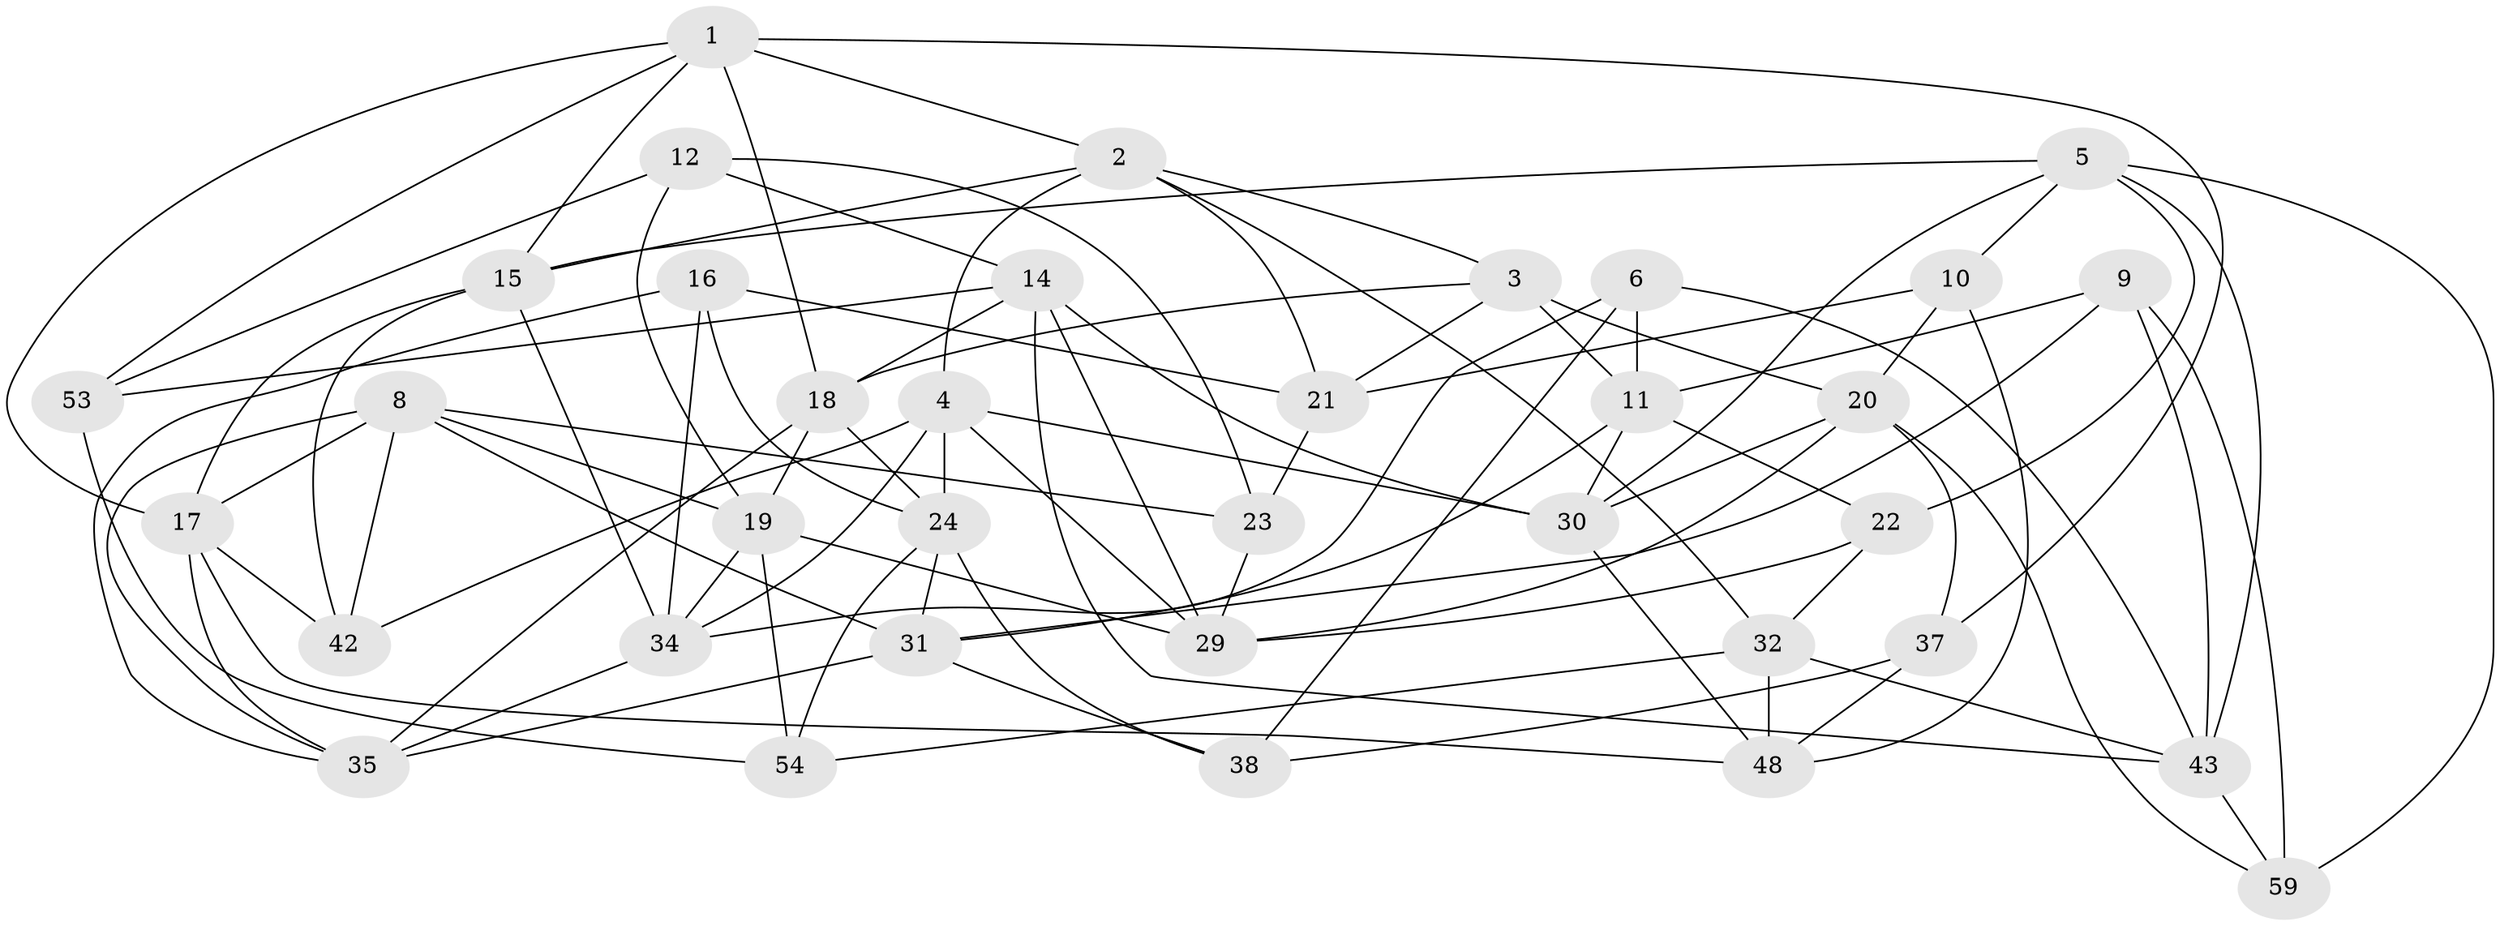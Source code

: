 // original degree distribution, {4: 1.0}
// Generated by graph-tools (version 1.1) at 2025/42/03/06/25 10:42:21]
// undirected, 36 vertices, 93 edges
graph export_dot {
graph [start="1"]
  node [color=gray90,style=filled];
  1 [super="+41"];
  2 [super="+26"];
  3 [super="+13"];
  4 [super="+33"];
  5 [super="+7"];
  6;
  8 [super="+51"];
  9;
  10;
  11 [super="+27"];
  12;
  14 [super="+28"];
  15 [super="+56"];
  16;
  17 [super="+50"];
  18 [super="+36"];
  19 [super="+57"];
  20 [super="+39"];
  21 [super="+40"];
  22;
  23;
  24 [super="+25"];
  29 [super="+44"];
  30 [super="+45"];
  31 [super="+52"];
  32 [super="+49"];
  34 [super="+47"];
  35 [super="+46"];
  37;
  38;
  42;
  43 [super="+58"];
  48 [super="+55"];
  53;
  54;
  59;
  1 -- 37;
  1 -- 18;
  1 -- 2;
  1 -- 53;
  1 -- 17;
  1 -- 15;
  2 -- 32;
  2 -- 3;
  2 -- 4;
  2 -- 21;
  2 -- 15;
  3 -- 11;
  3 -- 20;
  3 -- 21 [weight=2];
  3 -- 18;
  4 -- 30;
  4 -- 24;
  4 -- 42;
  4 -- 29;
  4 -- 34;
  5 -- 43;
  5 -- 10;
  5 -- 59;
  5 -- 22;
  5 -- 15;
  5 -- 30;
  6 -- 11;
  6 -- 38;
  6 -- 43;
  6 -- 34;
  8 -- 23;
  8 -- 42;
  8 -- 17;
  8 -- 35;
  8 -- 31;
  8 -- 19;
  9 -- 59;
  9 -- 31;
  9 -- 11;
  9 -- 43;
  10 -- 48;
  10 -- 21;
  10 -- 20;
  11 -- 30;
  11 -- 22;
  11 -- 31;
  12 -- 23;
  12 -- 53;
  12 -- 14;
  12 -- 19;
  14 -- 53;
  14 -- 29;
  14 -- 43;
  14 -- 30;
  14 -- 18;
  15 -- 17;
  15 -- 42;
  15 -- 34;
  16 -- 34;
  16 -- 21;
  16 -- 35;
  16 -- 24;
  17 -- 42;
  17 -- 35;
  17 -- 48;
  18 -- 19;
  18 -- 24;
  18 -- 35;
  19 -- 54;
  19 -- 29;
  19 -- 34;
  20 -- 37;
  20 -- 59;
  20 -- 29;
  20 -- 30;
  21 -- 23;
  22 -- 29;
  22 -- 32;
  23 -- 29;
  24 -- 38;
  24 -- 54;
  24 -- 31;
  30 -- 48;
  31 -- 38;
  31 -- 35;
  32 -- 48 [weight=2];
  32 -- 43;
  32 -- 54;
  34 -- 35;
  37 -- 38;
  37 -- 48;
  43 -- 59;
  53 -- 54;
}
